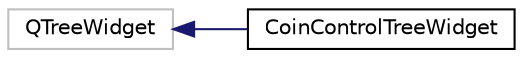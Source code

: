digraph "Graphical Class Hierarchy"
{
  edge [fontname="Helvetica",fontsize="10",labelfontname="Helvetica",labelfontsize="10"];
  node [fontname="Helvetica",fontsize="10",shape=record];
  rankdir="LR";
  Node62 [label="QTreeWidget",height=0.2,width=0.4,color="grey75", fillcolor="white", style="filled"];
  Node62 -> Node0 [dir="back",color="midnightblue",fontsize="10",style="solid",fontname="Helvetica"];
  Node0 [label="CoinControlTreeWidget",height=0.2,width=0.4,color="black", fillcolor="white", style="filled",URL="$d8/d15/class_coin_control_tree_widget.html"];
}
